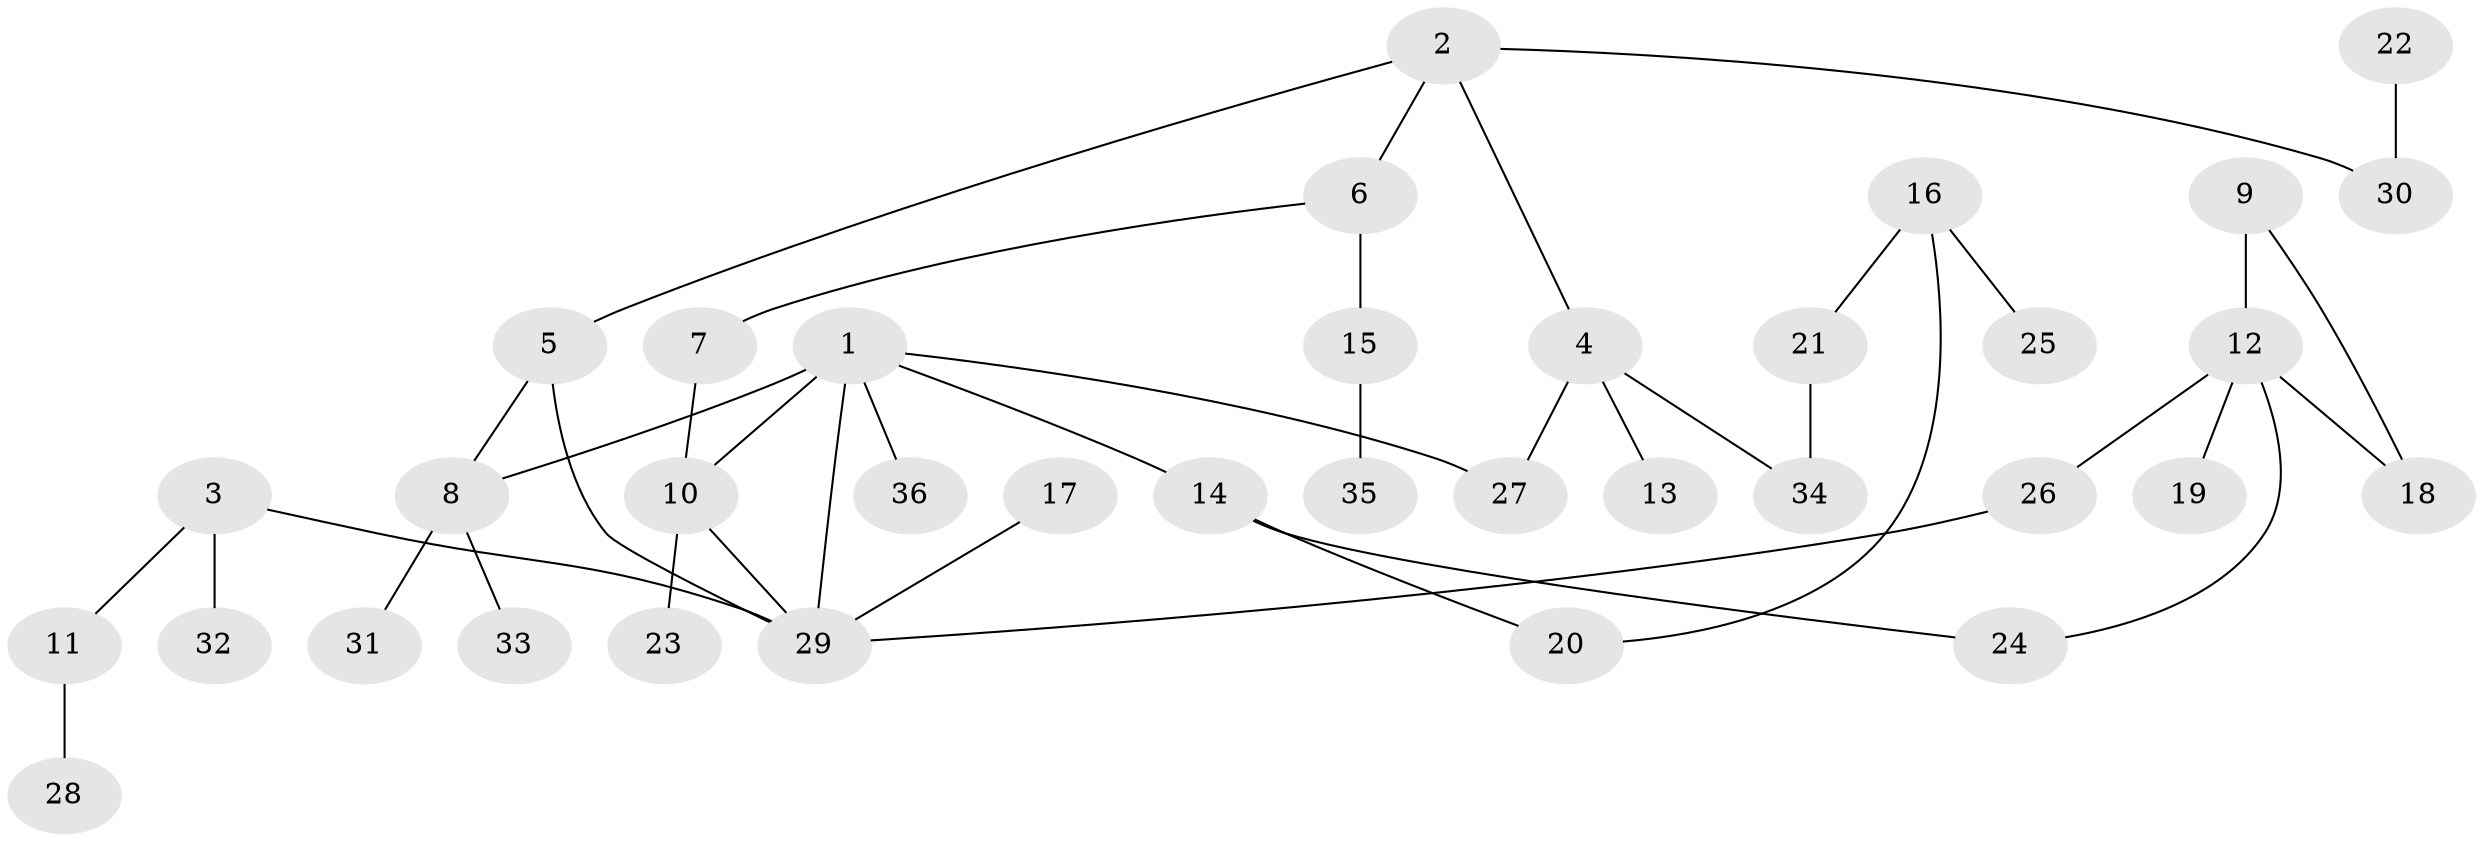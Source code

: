 // original degree distribution, {6: 0.014084507042253521, 4: 0.08450704225352113, 5: 0.014084507042253521, 7: 0.014084507042253521, 3: 0.22535211267605634, 2: 0.28169014084507044, 1: 0.36619718309859156}
// Generated by graph-tools (version 1.1) at 2025/01/03/09/25 03:01:06]
// undirected, 36 vertices, 42 edges
graph export_dot {
graph [start="1"]
  node [color=gray90,style=filled];
  1;
  2;
  3;
  4;
  5;
  6;
  7;
  8;
  9;
  10;
  11;
  12;
  13;
  14;
  15;
  16;
  17;
  18;
  19;
  20;
  21;
  22;
  23;
  24;
  25;
  26;
  27;
  28;
  29;
  30;
  31;
  32;
  33;
  34;
  35;
  36;
  1 -- 8 [weight=1.0];
  1 -- 10 [weight=2.0];
  1 -- 14 [weight=1.0];
  1 -- 27 [weight=1.0];
  1 -- 29 [weight=1.0];
  1 -- 36 [weight=1.0];
  2 -- 4 [weight=1.0];
  2 -- 5 [weight=1.0];
  2 -- 6 [weight=1.0];
  2 -- 30 [weight=1.0];
  3 -- 11 [weight=1.0];
  3 -- 29 [weight=1.0];
  3 -- 32 [weight=1.0];
  4 -- 13 [weight=1.0];
  4 -- 27 [weight=1.0];
  4 -- 34 [weight=1.0];
  5 -- 8 [weight=1.0];
  5 -- 29 [weight=1.0];
  6 -- 7 [weight=1.0];
  6 -- 15 [weight=1.0];
  7 -- 10 [weight=1.0];
  8 -- 31 [weight=1.0];
  8 -- 33 [weight=1.0];
  9 -- 12 [weight=1.0];
  9 -- 18 [weight=1.0];
  10 -- 23 [weight=1.0];
  10 -- 29 [weight=1.0];
  11 -- 28 [weight=1.0];
  12 -- 18 [weight=1.0];
  12 -- 19 [weight=1.0];
  12 -- 24 [weight=1.0];
  12 -- 26 [weight=1.0];
  14 -- 20 [weight=1.0];
  14 -- 24 [weight=1.0];
  15 -- 35 [weight=1.0];
  16 -- 20 [weight=1.0];
  16 -- 21 [weight=1.0];
  16 -- 25 [weight=1.0];
  17 -- 29 [weight=1.0];
  21 -- 34 [weight=1.0];
  22 -- 30 [weight=1.0];
  26 -- 29 [weight=1.0];
}
